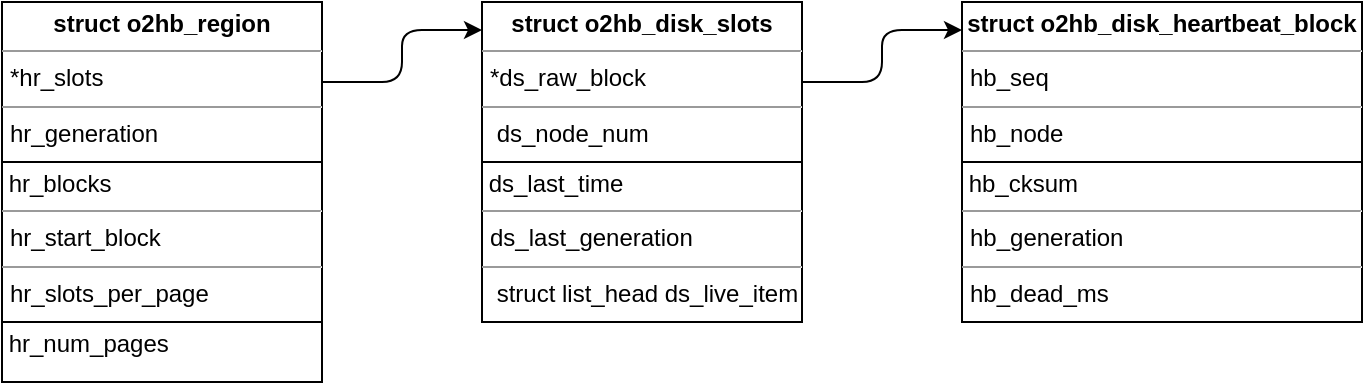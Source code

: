 <mxfile version="10.8.4" type="github"><diagram name="Page-1" id="9f46799a-70d6-7492-0946-bef42562c5a5"><mxGraphModel dx="754" dy="468" grid="1" gridSize="10" guides="1" tooltips="1" connect="1" arrows="1" fold="1" page="1" pageScale="1" pageWidth="1100" pageHeight="850" background="#ffffff" math="0" shadow="0"><root><mxCell id="0"/><mxCell id="1" parent="0"/><mxCell id="WGsMZ3TX2n89iQL4EAET-3" value="&lt;p style=&quot;margin: 0px ; margin-top: 4px ; text-align: center&quot;&gt;&lt;b&gt;struct o2hb_region&lt;/b&gt;&lt;/p&gt;&lt;hr size=&quot;1&quot;&gt;&lt;p style=&quot;margin: 0px ; margin-left: 4px&quot;&gt;*hr_slots&lt;/p&gt;&lt;hr size=&quot;1&quot;&gt;&lt;p style=&quot;margin: 0px ; margin-left: 4px&quot;&gt;hr_generation&lt;/p&gt;" style="verticalAlign=top;align=left;overflow=fill;fontSize=12;fontFamily=Helvetica;html=1;" vertex="1" parent="1"><mxGeometry x="40" y="240" width="160" height="80" as="geometry"/></mxCell><mxCell id="WGsMZ3TX2n89iQL4EAET-4" value="&lt;p style=&quot;margin: 0px ; margin-top: 4px ; text-align: center&quot;&gt;&lt;b&gt;struct o2hb_disk_slots&lt;/b&gt;&lt;/p&gt;&lt;hr size=&quot;1&quot;&gt;&lt;p style=&quot;margin: 0px ; margin-left: 4px&quot;&gt;*ds_raw_block&lt;/p&gt;&lt;hr size=&quot;1&quot;&gt;&lt;p style=&quot;margin: 0px ; margin-left: 4px&quot;&gt;&amp;nbsp;ds_node_num&lt;/p&gt;" style="verticalAlign=top;align=left;overflow=fill;fontSize=12;fontFamily=Helvetica;html=1;" vertex="1" parent="1"><mxGeometry x="280" y="240" width="160" height="80" as="geometry"/></mxCell><object label="&lt;p style=&quot;margin: 0px ; margin-top: 4px ; text-align: center&quot;&gt;&lt;b&gt;struct o2hb_disk_heartbeat_block&lt;/b&gt;&lt;/p&gt;&lt;hr size=&quot;1&quot;&gt;&lt;p style=&quot;margin: 0px ; margin-left: 4px&quot;&gt;hb_seq&lt;/p&gt;&lt;hr size=&quot;1&quot;&gt;&lt;p style=&quot;margin: 0px ; margin-left: 4px&quot;&gt;hb_node&lt;/p&gt;&lt;p style=&quot;margin: 0px ; margin-left: 4px&quot;&gt;&lt;br&gt;&lt;/p&gt;&lt;p style=&quot;margin: 0px ; margin-left: 4px&quot;&gt;&lt;br&gt;&lt;/p&gt;" id="WGsMZ3TX2n89iQL4EAET-5"><mxCell style="verticalAlign=top;align=left;overflow=fill;fontSize=12;fontFamily=Helvetica;html=1;" vertex="1" parent="1"><mxGeometry x="520" y="240" width="200" height="80" as="geometry"/></mxCell></object><mxCell id="WGsMZ3TX2n89iQL4EAET-6" value="" style="endArrow=classic;html=1;" edge="1" parent="1"><mxGeometry width="50" height="50" relative="1" as="geometry"><mxPoint x="200" y="280" as="sourcePoint"/><mxPoint x="280" y="254" as="targetPoint"/><Array as="points"><mxPoint x="240" y="280"/><mxPoint x="240" y="254"/></Array></mxGeometry></mxCell><mxCell id="WGsMZ3TX2n89iQL4EAET-7" value="" style="endArrow=classic;html=1;" edge="1" parent="1"><mxGeometry width="50" height="50" relative="1" as="geometry"><mxPoint x="440" y="280" as="sourcePoint"/><mxPoint x="520" y="254" as="targetPoint"/><Array as="points"><mxPoint x="480" y="280"/><mxPoint x="480" y="254"/></Array></mxGeometry></mxCell><object label="&lt;p style=&quot;text-align: left ; margin: 4px 0px 0px&quot;&gt;&amp;nbsp;hb_cksum&lt;/p&gt;&lt;hr size=&quot;1&quot;&gt;&lt;p style=&quot;margin: 0px ; margin-left: 4px&quot;&gt;hb_generation&lt;/p&gt;&lt;hr size=&quot;1&quot;&gt;&lt;p style=&quot;margin: 0px ; margin-left: 4px&quot;&gt;hb_dead_ms&lt;/p&gt;&lt;p style=&quot;margin: 0px ; margin-left: 4px&quot;&gt;&lt;br&gt;&lt;/p&gt;&lt;p style=&quot;margin: 0px ; margin-left: 4px&quot;&gt;&lt;br&gt;&lt;/p&gt;" id="WGsMZ3TX2n89iQL4EAET-10"><mxCell style="verticalAlign=top;align=left;overflow=fill;fontSize=12;fontFamily=Helvetica;html=1;" vertex="1" parent="1"><mxGeometry x="520" y="320" width="200" height="80" as="geometry"/></mxCell></object><mxCell id="WGsMZ3TX2n89iQL4EAET-11" value="&lt;p style=&quot;text-align: left ; margin: 4px 0px 0px&quot;&gt;&amp;nbsp;ds_last_time&lt;/p&gt;&lt;hr size=&quot;1&quot;&gt;&lt;p style=&quot;margin: 0px ; margin-left: 4px&quot;&gt;ds_last_generation&lt;/p&gt;&lt;hr size=&quot;1&quot;&gt;&lt;p style=&quot;margin: 0px ; margin-left: 4px&quot;&gt;&amp;nbsp;struct list_head ds_live_item&lt;/p&gt;" style="verticalAlign=top;align=left;overflow=fill;fontSize=12;fontFamily=Helvetica;html=1;" vertex="1" parent="1"><mxGeometry x="280" y="320" width="160" height="80" as="geometry"/></mxCell><mxCell id="WGsMZ3TX2n89iQL4EAET-12" value="&lt;p style=&quot;text-align: left ; margin: 4px 0px 0px&quot;&gt;&amp;nbsp;hr_blocks&lt;/p&gt;&lt;hr size=&quot;1&quot;&gt;&lt;p style=&quot;margin: 0px ; margin-left: 4px&quot;&gt;hr_start_block&lt;/p&gt;&lt;hr size=&quot;1&quot;&gt;&lt;p style=&quot;margin: 0px ; margin-left: 4px&quot;&gt;hr_slots_per_page&lt;/p&gt;" style="verticalAlign=top;align=left;overflow=fill;fontSize=12;fontFamily=Helvetica;html=1;" vertex="1" parent="1"><mxGeometry x="40" y="320" width="160" height="80" as="geometry"/></mxCell><mxCell id="WGsMZ3TX2n89iQL4EAET-13" value="&lt;p style=&quot;text-align: left ; margin: 4px 0px 0px&quot;&gt;&amp;nbsp;hr_num_pages&lt;/p&gt;&lt;p style=&quot;margin: 0px ; margin-left: 4px&quot;&gt;&lt;br&gt;&lt;/p&gt;" style="verticalAlign=top;align=left;overflow=fill;fontSize=12;fontFamily=Helvetica;html=1;" vertex="1" parent="1"><mxGeometry x="40" y="400" width="160" height="30" as="geometry"/></mxCell></root></mxGraphModel></diagram></mxfile>